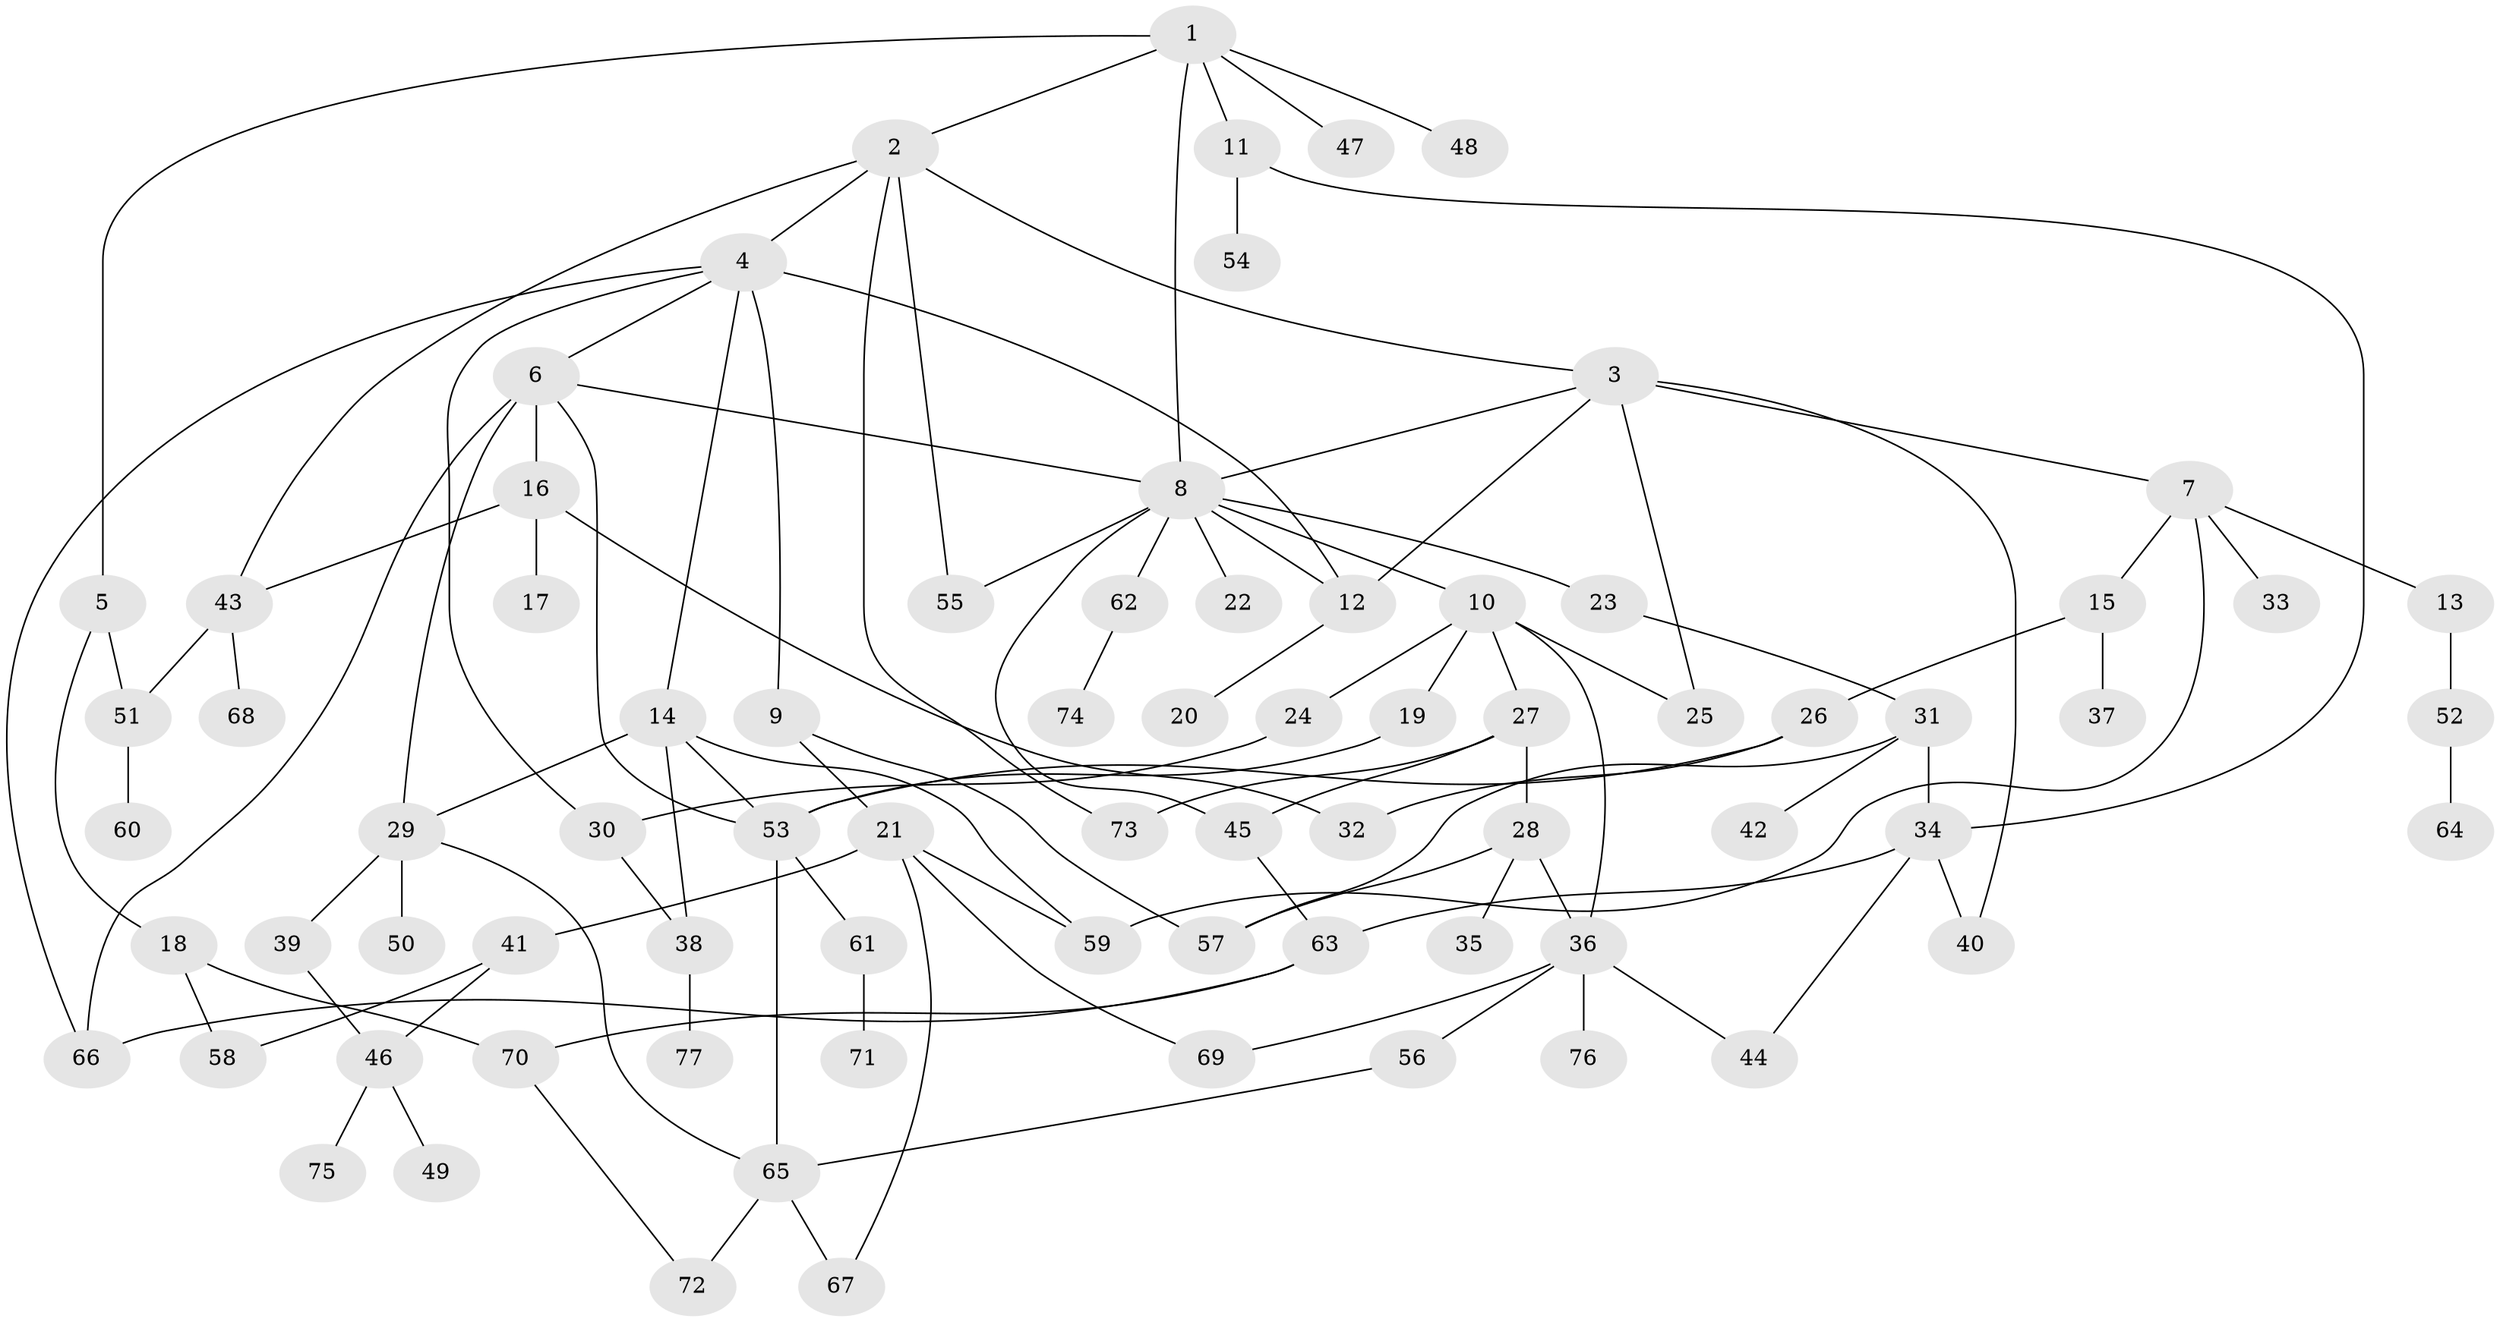 // Generated by graph-tools (version 1.1) at 2025/13/03/09/25 04:13:25]
// undirected, 77 vertices, 112 edges
graph export_dot {
graph [start="1"]
  node [color=gray90,style=filled];
  1;
  2;
  3;
  4;
  5;
  6;
  7;
  8;
  9;
  10;
  11;
  12;
  13;
  14;
  15;
  16;
  17;
  18;
  19;
  20;
  21;
  22;
  23;
  24;
  25;
  26;
  27;
  28;
  29;
  30;
  31;
  32;
  33;
  34;
  35;
  36;
  37;
  38;
  39;
  40;
  41;
  42;
  43;
  44;
  45;
  46;
  47;
  48;
  49;
  50;
  51;
  52;
  53;
  54;
  55;
  56;
  57;
  58;
  59;
  60;
  61;
  62;
  63;
  64;
  65;
  66;
  67;
  68;
  69;
  70;
  71;
  72;
  73;
  74;
  75;
  76;
  77;
  1 -- 2;
  1 -- 5;
  1 -- 11;
  1 -- 47;
  1 -- 48;
  1 -- 8;
  2 -- 3;
  2 -- 4;
  2 -- 43;
  2 -- 73;
  2 -- 55;
  3 -- 7;
  3 -- 8;
  3 -- 40;
  3 -- 25;
  3 -- 12;
  4 -- 6;
  4 -- 9;
  4 -- 14;
  4 -- 66;
  4 -- 12;
  4 -- 30;
  5 -- 18;
  5 -- 51;
  6 -- 16;
  6 -- 29;
  6 -- 53;
  6 -- 66;
  6 -- 8;
  7 -- 13;
  7 -- 15;
  7 -- 33;
  7 -- 59;
  8 -- 10;
  8 -- 12;
  8 -- 22;
  8 -- 23;
  8 -- 55;
  8 -- 62;
  8 -- 45;
  9 -- 21;
  9 -- 57;
  10 -- 19;
  10 -- 24;
  10 -- 25;
  10 -- 27;
  10 -- 36;
  11 -- 54;
  11 -- 34;
  12 -- 20;
  13 -- 52;
  14 -- 38;
  14 -- 29;
  14 -- 59;
  14 -- 53;
  15 -- 26;
  15 -- 37;
  16 -- 17;
  16 -- 32;
  16 -- 43;
  18 -- 58;
  18 -- 70;
  19 -- 53;
  21 -- 41;
  21 -- 67;
  21 -- 69;
  21 -- 59;
  23 -- 31;
  24 -- 30;
  26 -- 53;
  26 -- 32;
  27 -- 28;
  27 -- 45;
  27 -- 73;
  28 -- 35;
  28 -- 36;
  28 -- 57;
  29 -- 39;
  29 -- 50;
  29 -- 65;
  30 -- 38;
  31 -- 34;
  31 -- 42;
  31 -- 57;
  34 -- 40;
  34 -- 44;
  34 -- 63;
  36 -- 44;
  36 -- 56;
  36 -- 69;
  36 -- 76;
  38 -- 77;
  39 -- 46;
  41 -- 46;
  41 -- 58;
  43 -- 68;
  43 -- 51;
  45 -- 63;
  46 -- 49;
  46 -- 75;
  51 -- 60;
  52 -- 64;
  53 -- 61;
  53 -- 65;
  56 -- 65;
  61 -- 71;
  62 -- 74;
  63 -- 66;
  63 -- 70;
  65 -- 72;
  65 -- 67;
  70 -- 72;
}
